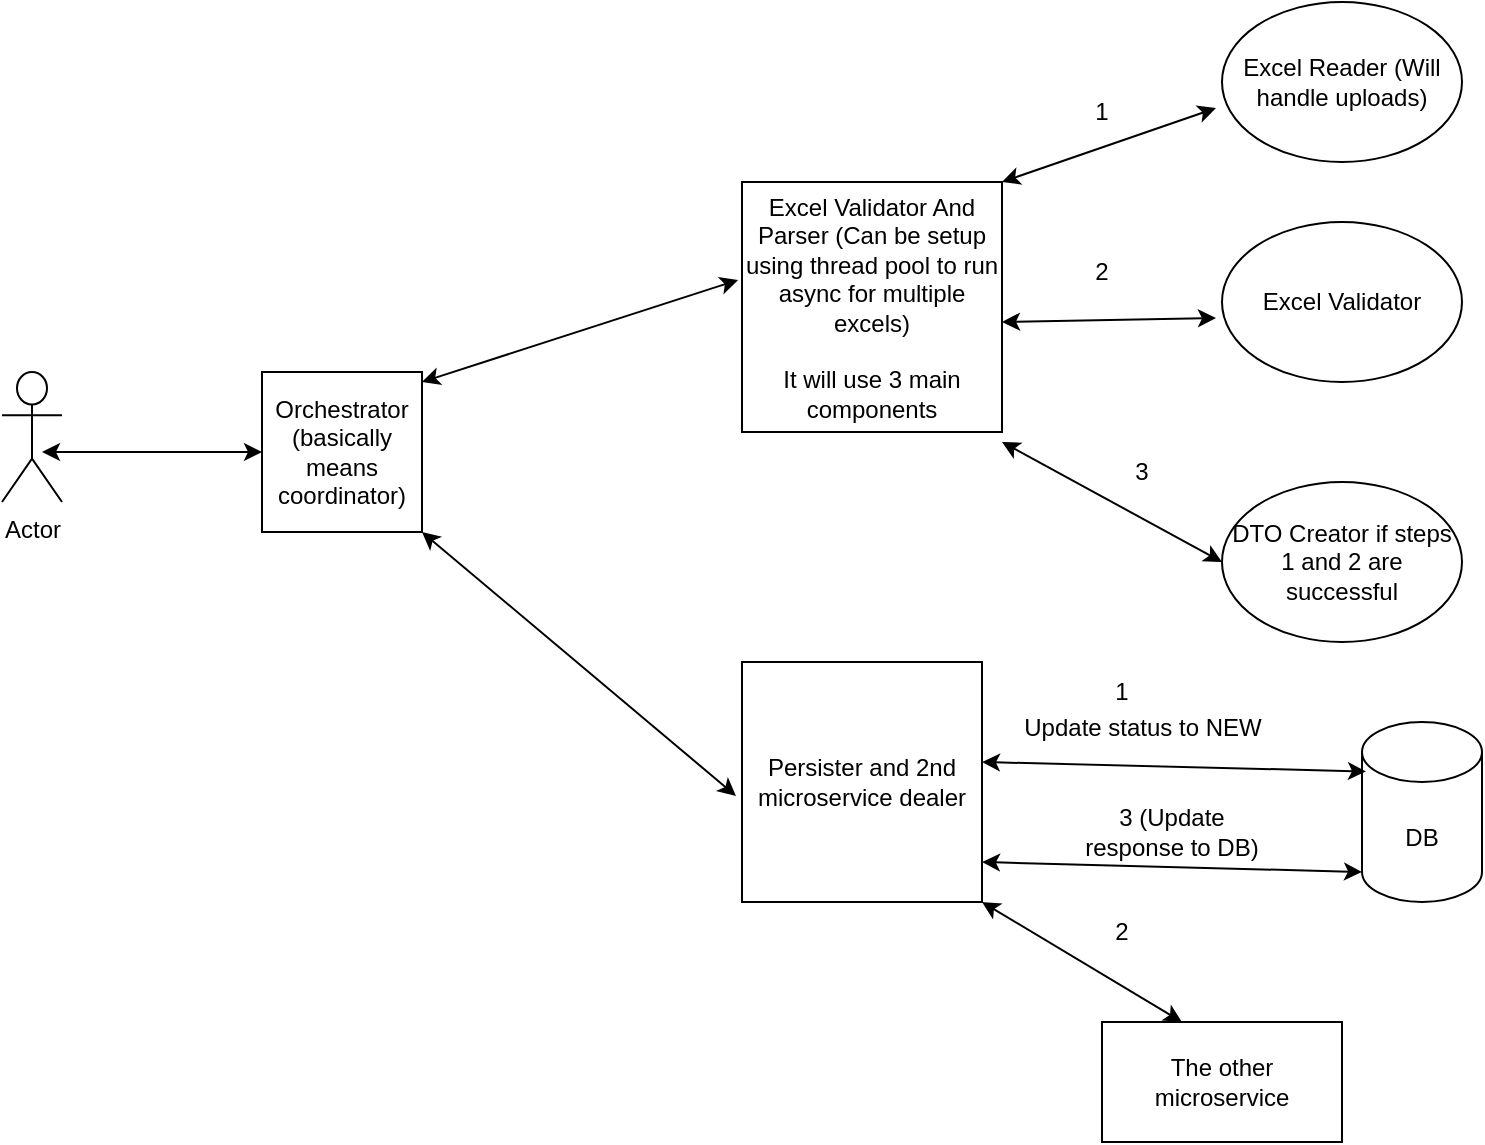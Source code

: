 <mxfile version="21.6.9" type="github">
  <diagram name="Page-1" id="eFWDL6az-_jv6JoQ0qHn">
    <mxGraphModel dx="1034" dy="389" grid="1" gridSize="10" guides="1" tooltips="1" connect="1" arrows="1" fold="1" page="1" pageScale="1" pageWidth="850" pageHeight="1100" math="0" shadow="0">
      <root>
        <mxCell id="0" />
        <mxCell id="1" parent="0" />
        <mxCell id="wvbWIDLUpwRn8YSgVwtW-1" value="&lt;div&gt;Excel Validator And Parser (Can be setup using thread pool to run async for multiple excels)&lt;/div&gt;&lt;div&gt;&lt;br&gt;&lt;/div&gt;&lt;div&gt;It will use 3 main components&lt;br&gt;&lt;/div&gt;" style="rounded=0;whiteSpace=wrap;html=1;" vertex="1" parent="1">
          <mxGeometry x="390" y="130" width="130" height="125" as="geometry" />
        </mxCell>
        <mxCell id="wvbWIDLUpwRn8YSgVwtW-2" value="Excel Reader (Will handle uploads)" style="ellipse;whiteSpace=wrap;html=1;" vertex="1" parent="1">
          <mxGeometry x="630" y="40" width="120" height="80" as="geometry" />
        </mxCell>
        <mxCell id="wvbWIDLUpwRn8YSgVwtW-3" value="Excel Validator" style="ellipse;whiteSpace=wrap;html=1;" vertex="1" parent="1">
          <mxGeometry x="630" y="150" width="120" height="80" as="geometry" />
        </mxCell>
        <mxCell id="wvbWIDLUpwRn8YSgVwtW-4" value="DTO Creator if steps 1 and 2 are successful" style="ellipse;whiteSpace=wrap;html=1;" vertex="1" parent="1">
          <mxGeometry x="630" y="280" width="120" height="80" as="geometry" />
        </mxCell>
        <mxCell id="wvbWIDLUpwRn8YSgVwtW-5" value="" style="endArrow=classic;startArrow=classic;html=1;rounded=0;entryX=-0.025;entryY=0.663;entryDx=0;entryDy=0;entryPerimeter=0;" edge="1" parent="1" target="wvbWIDLUpwRn8YSgVwtW-2">
          <mxGeometry width="50" height="50" relative="1" as="geometry">
            <mxPoint x="520" y="130" as="sourcePoint" />
            <mxPoint x="570" y="80" as="targetPoint" />
          </mxGeometry>
        </mxCell>
        <mxCell id="wvbWIDLUpwRn8YSgVwtW-6" value="" style="endArrow=classic;startArrow=classic;html=1;rounded=0;entryX=-0.025;entryY=0.6;entryDx=0;entryDy=0;entryPerimeter=0;exitX=1;exitY=0.56;exitDx=0;exitDy=0;exitPerimeter=0;" edge="1" parent="1" source="wvbWIDLUpwRn8YSgVwtW-1" target="wvbWIDLUpwRn8YSgVwtW-3">
          <mxGeometry width="50" height="50" relative="1" as="geometry">
            <mxPoint x="530" y="200" as="sourcePoint" />
            <mxPoint x="580" y="150" as="targetPoint" />
          </mxGeometry>
        </mxCell>
        <mxCell id="wvbWIDLUpwRn8YSgVwtW-8" value="" style="endArrow=classic;startArrow=classic;html=1;rounded=0;entryX=0;entryY=0.5;entryDx=0;entryDy=0;" edge="1" parent="1" target="wvbWIDLUpwRn8YSgVwtW-4">
          <mxGeometry width="50" height="50" relative="1" as="geometry">
            <mxPoint x="520" y="260" as="sourcePoint" />
            <mxPoint x="570" y="210" as="targetPoint" />
          </mxGeometry>
        </mxCell>
        <mxCell id="wvbWIDLUpwRn8YSgVwtW-9" value="1" style="text;html=1;strokeColor=none;fillColor=none;align=center;verticalAlign=middle;whiteSpace=wrap;rounded=0;" vertex="1" parent="1">
          <mxGeometry x="540" y="80" width="60" height="30" as="geometry" />
        </mxCell>
        <mxCell id="wvbWIDLUpwRn8YSgVwtW-10" value="2" style="text;html=1;strokeColor=none;fillColor=none;align=center;verticalAlign=middle;whiteSpace=wrap;rounded=0;" vertex="1" parent="1">
          <mxGeometry x="540" y="160" width="60" height="30" as="geometry" />
        </mxCell>
        <mxCell id="wvbWIDLUpwRn8YSgVwtW-11" value="1" style="text;html=1;strokeColor=none;fillColor=none;align=center;verticalAlign=middle;whiteSpace=wrap;rounded=0;" vertex="1" parent="1">
          <mxGeometry x="550" y="370" width="60" height="30" as="geometry" />
        </mxCell>
        <mxCell id="wvbWIDLUpwRn8YSgVwtW-12" value="Orchestrator (basically means coordinator)" style="whiteSpace=wrap;html=1;aspect=fixed;" vertex="1" parent="1">
          <mxGeometry x="150" y="225" width="80" height="80" as="geometry" />
        </mxCell>
        <mxCell id="wvbWIDLUpwRn8YSgVwtW-13" value="" style="endArrow=classic;startArrow=classic;html=1;rounded=0;entryX=-0.015;entryY=0.392;entryDx=0;entryDy=0;entryPerimeter=0;" edge="1" parent="1" target="wvbWIDLUpwRn8YSgVwtW-1">
          <mxGeometry width="50" height="50" relative="1" as="geometry">
            <mxPoint x="230" y="230" as="sourcePoint" />
            <mxPoint x="280" y="180" as="targetPoint" />
          </mxGeometry>
        </mxCell>
        <mxCell id="wvbWIDLUpwRn8YSgVwtW-14" value="Persister and 2nd microservice dealer" style="whiteSpace=wrap;html=1;aspect=fixed;" vertex="1" parent="1">
          <mxGeometry x="390" y="370" width="120" height="120" as="geometry" />
        </mxCell>
        <mxCell id="wvbWIDLUpwRn8YSgVwtW-15" value="DB" style="shape=cylinder3;whiteSpace=wrap;html=1;boundedLbl=1;backgroundOutline=1;size=15;" vertex="1" parent="1">
          <mxGeometry x="700" y="400" width="60" height="90" as="geometry" />
        </mxCell>
        <mxCell id="wvbWIDLUpwRn8YSgVwtW-16" value="" style="endArrow=classic;startArrow=classic;html=1;rounded=0;entryX=0.033;entryY=0.275;entryDx=0;entryDy=0;entryPerimeter=0;" edge="1" parent="1" target="wvbWIDLUpwRn8YSgVwtW-15">
          <mxGeometry width="50" height="50" relative="1" as="geometry">
            <mxPoint x="510" y="420" as="sourcePoint" />
            <mxPoint x="690" y="420" as="targetPoint" />
          </mxGeometry>
        </mxCell>
        <mxCell id="wvbWIDLUpwRn8YSgVwtW-17" value="3" style="text;html=1;strokeColor=none;fillColor=none;align=center;verticalAlign=middle;whiteSpace=wrap;rounded=0;" vertex="1" parent="1">
          <mxGeometry x="560" y="260" width="60" height="30" as="geometry" />
        </mxCell>
        <mxCell id="wvbWIDLUpwRn8YSgVwtW-18" value="The other microservice" style="rounded=0;whiteSpace=wrap;html=1;" vertex="1" parent="1">
          <mxGeometry x="570" y="550" width="120" height="60" as="geometry" />
        </mxCell>
        <mxCell id="wvbWIDLUpwRn8YSgVwtW-19" value="" style="endArrow=classic;startArrow=classic;html=1;rounded=0;entryX=0.333;entryY=0;entryDx=0;entryDy=0;entryPerimeter=0;exitX=1;exitY=1;exitDx=0;exitDy=0;" edge="1" parent="1" source="wvbWIDLUpwRn8YSgVwtW-14" target="wvbWIDLUpwRn8YSgVwtW-18">
          <mxGeometry width="50" height="50" relative="1" as="geometry">
            <mxPoint x="510" y="500" as="sourcePoint" />
            <mxPoint x="560" y="450" as="targetPoint" />
          </mxGeometry>
        </mxCell>
        <mxCell id="wvbWIDLUpwRn8YSgVwtW-20" value="Update status to NEW" style="text;html=1;align=center;verticalAlign=middle;resizable=0;points=[];autosize=1;strokeColor=none;fillColor=none;" vertex="1" parent="1">
          <mxGeometry x="520" y="388" width="140" height="30" as="geometry" />
        </mxCell>
        <mxCell id="wvbWIDLUpwRn8YSgVwtW-21" value="2" style="text;html=1;strokeColor=none;fillColor=none;align=center;verticalAlign=middle;whiteSpace=wrap;rounded=0;" vertex="1" parent="1">
          <mxGeometry x="550" y="490" width="60" height="30" as="geometry" />
        </mxCell>
        <mxCell id="wvbWIDLUpwRn8YSgVwtW-22" value="" style="endArrow=classic;startArrow=classic;html=1;rounded=0;entryX=0;entryY=1;entryDx=0;entryDy=-15;entryPerimeter=0;" edge="1" parent="1" target="wvbWIDLUpwRn8YSgVwtW-15">
          <mxGeometry width="50" height="50" relative="1" as="geometry">
            <mxPoint x="510" y="470" as="sourcePoint" />
            <mxPoint x="560" y="420" as="targetPoint" />
          </mxGeometry>
        </mxCell>
        <mxCell id="wvbWIDLUpwRn8YSgVwtW-23" value="3 (Update response to DB)" style="text;html=1;strokeColor=none;fillColor=none;align=center;verticalAlign=middle;whiteSpace=wrap;rounded=0;" vertex="1" parent="1">
          <mxGeometry x="560" y="440" width="90" height="30" as="geometry" />
        </mxCell>
        <mxCell id="wvbWIDLUpwRn8YSgVwtW-24" value="" style="endArrow=classic;startArrow=classic;html=1;rounded=0;entryX=-0.025;entryY=0.558;entryDx=0;entryDy=0;entryPerimeter=0;exitX=1;exitY=1;exitDx=0;exitDy=0;" edge="1" parent="1" source="wvbWIDLUpwRn8YSgVwtW-12" target="wvbWIDLUpwRn8YSgVwtW-14">
          <mxGeometry width="50" height="50" relative="1" as="geometry">
            <mxPoint x="230" y="320" as="sourcePoint" />
            <mxPoint x="280" y="270" as="targetPoint" />
          </mxGeometry>
        </mxCell>
        <mxCell id="wvbWIDLUpwRn8YSgVwtW-25" value="Actor" style="shape=umlActor;verticalLabelPosition=bottom;verticalAlign=top;html=1;outlineConnect=0;" vertex="1" parent="1">
          <mxGeometry x="20" y="225" width="30" height="65" as="geometry" />
        </mxCell>
        <mxCell id="wvbWIDLUpwRn8YSgVwtW-28" value="" style="endArrow=classic;startArrow=classic;html=1;rounded=0;entryX=0;entryY=0.5;entryDx=0;entryDy=0;" edge="1" parent="1" target="wvbWIDLUpwRn8YSgVwtW-12">
          <mxGeometry width="50" height="50" relative="1" as="geometry">
            <mxPoint x="40" y="265" as="sourcePoint" />
            <mxPoint x="90" y="220" as="targetPoint" />
          </mxGeometry>
        </mxCell>
      </root>
    </mxGraphModel>
  </diagram>
</mxfile>
